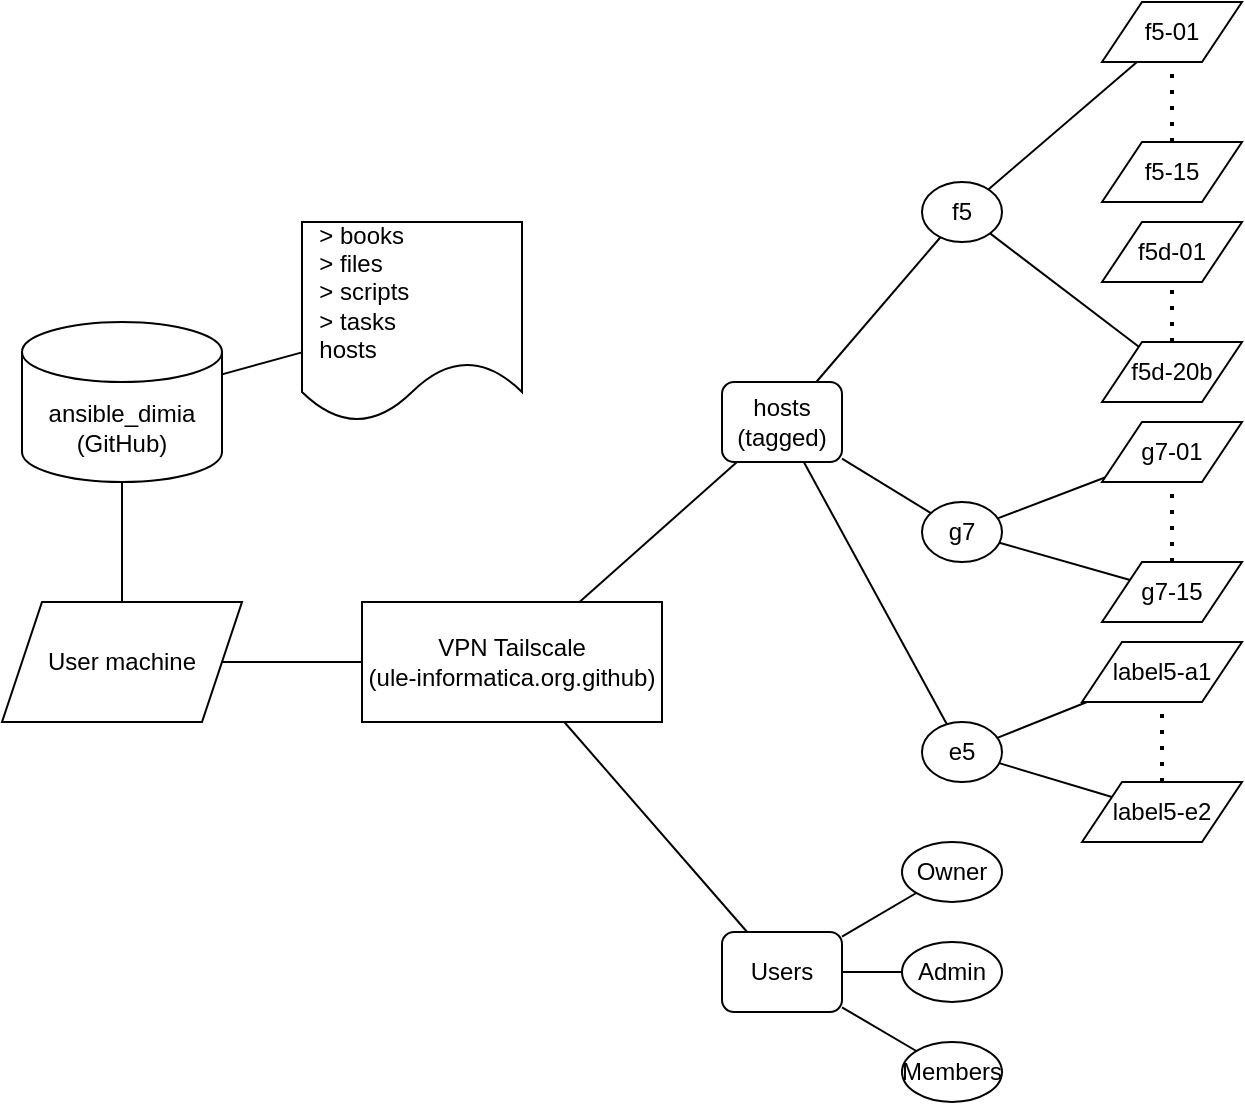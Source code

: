 <mxfile version="24.7.8">
  <diagram name="Página-1" id="mrtegxDcKuLyT-rHk_0z">
    <mxGraphModel dx="980" dy="644" grid="1" gridSize="10" guides="1" tooltips="1" connect="1" arrows="1" fold="1" page="1" pageScale="1" pageWidth="827" pageHeight="1169" math="0" shadow="0">
      <root>
        <mxCell id="0" />
        <mxCell id="1" parent="0" />
        <mxCell id="gzPxU7n1VM5Tg1i428SV-1" value="VPN Tailscale&lt;div&gt;(ule-informatica.org.github)&lt;/div&gt;" style="rounded=0;whiteSpace=wrap;html=1;" vertex="1" parent="1">
          <mxGeometry x="360" y="380" width="150" height="60" as="geometry" />
        </mxCell>
        <mxCell id="gzPxU7n1VM5Tg1i428SV-2" value="f5" style="ellipse;whiteSpace=wrap;html=1;" vertex="1" parent="1">
          <mxGeometry x="640" y="170" width="40" height="30" as="geometry" />
        </mxCell>
        <mxCell id="gzPxU7n1VM5Tg1i428SV-3" value="g7" style="ellipse;whiteSpace=wrap;html=1;" vertex="1" parent="1">
          <mxGeometry x="640" y="330" width="40" height="30" as="geometry" />
        </mxCell>
        <mxCell id="gzPxU7n1VM5Tg1i428SV-4" value="f5-01" style="shape=parallelogram;perimeter=parallelogramPerimeter;whiteSpace=wrap;html=1;fixedSize=1;" vertex="1" parent="1">
          <mxGeometry x="730" y="80" width="70" height="30" as="geometry" />
        </mxCell>
        <mxCell id="gzPxU7n1VM5Tg1i428SV-5" value="f5-15" style="shape=parallelogram;perimeter=parallelogramPerimeter;whiteSpace=wrap;html=1;fixedSize=1;" vertex="1" parent="1">
          <mxGeometry x="730" y="150" width="70" height="30" as="geometry" />
        </mxCell>
        <mxCell id="gzPxU7n1VM5Tg1i428SV-6" value="f5d-01" style="shape=parallelogram;perimeter=parallelogramPerimeter;whiteSpace=wrap;html=1;fixedSize=1;" vertex="1" parent="1">
          <mxGeometry x="730" y="190" width="70" height="30" as="geometry" />
        </mxCell>
        <mxCell id="gzPxU7n1VM5Tg1i428SV-7" value="f5d-20b" style="shape=parallelogram;perimeter=parallelogramPerimeter;whiteSpace=wrap;html=1;fixedSize=1;" vertex="1" parent="1">
          <mxGeometry x="730" y="250" width="70" height="30" as="geometry" />
        </mxCell>
        <mxCell id="gzPxU7n1VM5Tg1i428SV-8" value="g7-01" style="shape=parallelogram;perimeter=parallelogramPerimeter;whiteSpace=wrap;html=1;fixedSize=1;" vertex="1" parent="1">
          <mxGeometry x="730" y="290" width="70" height="30" as="geometry" />
        </mxCell>
        <mxCell id="gzPxU7n1VM5Tg1i428SV-9" value="g7-15" style="shape=parallelogram;perimeter=parallelogramPerimeter;whiteSpace=wrap;html=1;fixedSize=1;" vertex="1" parent="1">
          <mxGeometry x="730" y="360" width="70" height="30" as="geometry" />
        </mxCell>
        <mxCell id="gzPxU7n1VM5Tg1i428SV-10" value="e5" style="ellipse;whiteSpace=wrap;html=1;" vertex="1" parent="1">
          <mxGeometry x="640" y="440" width="40" height="30" as="geometry" />
        </mxCell>
        <mxCell id="gzPxU7n1VM5Tg1i428SV-11" value="label5-a1" style="shape=parallelogram;perimeter=parallelogramPerimeter;whiteSpace=wrap;html=1;fixedSize=1;" vertex="1" parent="1">
          <mxGeometry x="720" y="400" width="80" height="30" as="geometry" />
        </mxCell>
        <mxCell id="gzPxU7n1VM5Tg1i428SV-12" value="label5-e2" style="shape=parallelogram;perimeter=parallelogramPerimeter;whiteSpace=wrap;html=1;fixedSize=1;" vertex="1" parent="1">
          <mxGeometry x="720" y="470" width="80" height="30" as="geometry" />
        </mxCell>
        <mxCell id="gzPxU7n1VM5Tg1i428SV-14" value="" style="endArrow=none;dashed=1;html=1;dashPattern=1 3;strokeWidth=2;rounded=0;" edge="1" parent="1" source="gzPxU7n1VM5Tg1i428SV-5" target="gzPxU7n1VM5Tg1i428SV-4">
          <mxGeometry width="50" height="50" relative="1" as="geometry">
            <mxPoint x="760" y="140" as="sourcePoint" />
            <mxPoint x="360" y="310" as="targetPoint" />
          </mxGeometry>
        </mxCell>
        <mxCell id="gzPxU7n1VM5Tg1i428SV-15" value="" style="endArrow=none;dashed=1;html=1;dashPattern=1 3;strokeWidth=2;rounded=0;" edge="1" parent="1" source="gzPxU7n1VM5Tg1i428SV-7" target="gzPxU7n1VM5Tg1i428SV-6">
          <mxGeometry width="50" height="50" relative="1" as="geometry">
            <mxPoint x="775" y="160" as="sourcePoint" />
            <mxPoint x="775" y="120" as="targetPoint" />
          </mxGeometry>
        </mxCell>
        <mxCell id="gzPxU7n1VM5Tg1i428SV-16" value="" style="endArrow=none;dashed=1;html=1;dashPattern=1 3;strokeWidth=2;rounded=0;" edge="1" parent="1" source="gzPxU7n1VM5Tg1i428SV-9" target="gzPxU7n1VM5Tg1i428SV-8">
          <mxGeometry width="50" height="50" relative="1" as="geometry">
            <mxPoint x="775" y="260" as="sourcePoint" />
            <mxPoint x="775" y="230" as="targetPoint" />
          </mxGeometry>
        </mxCell>
        <mxCell id="gzPxU7n1VM5Tg1i428SV-17" value="" style="endArrow=none;dashed=1;html=1;dashPattern=1 3;strokeWidth=2;rounded=0;" edge="1" parent="1" source="gzPxU7n1VM5Tg1i428SV-12" target="gzPxU7n1VM5Tg1i428SV-11">
          <mxGeometry width="50" height="50" relative="1" as="geometry">
            <mxPoint x="775" y="370" as="sourcePoint" />
            <mxPoint x="775" y="330" as="targetPoint" />
          </mxGeometry>
        </mxCell>
        <mxCell id="gzPxU7n1VM5Tg1i428SV-18" value="" style="endArrow=none;html=1;rounded=0;" edge="1" parent="1" source="gzPxU7n1VM5Tg1i428SV-2" target="gzPxU7n1VM5Tg1i428SV-4">
          <mxGeometry width="50" height="50" relative="1" as="geometry">
            <mxPoint x="310" y="360" as="sourcePoint" />
            <mxPoint x="360" y="310" as="targetPoint" />
          </mxGeometry>
        </mxCell>
        <mxCell id="gzPxU7n1VM5Tg1i428SV-19" value="" style="endArrow=none;html=1;rounded=0;" edge="1" parent="1" source="gzPxU7n1VM5Tg1i428SV-2" target="gzPxU7n1VM5Tg1i428SV-7">
          <mxGeometry width="50" height="50" relative="1" as="geometry">
            <mxPoint x="683" y="184" as="sourcePoint" />
            <mxPoint x="758" y="120" as="targetPoint" />
          </mxGeometry>
        </mxCell>
        <mxCell id="gzPxU7n1VM5Tg1i428SV-20" value="" style="endArrow=none;html=1;rounded=0;" edge="1" parent="1" source="gzPxU7n1VM5Tg1i428SV-3" target="gzPxU7n1VM5Tg1i428SV-8">
          <mxGeometry width="50" height="50" relative="1" as="geometry">
            <mxPoint x="684" y="206" as="sourcePoint" />
            <mxPoint x="758" y="262" as="targetPoint" />
          </mxGeometry>
        </mxCell>
        <mxCell id="gzPxU7n1VM5Tg1i428SV-21" value="" style="endArrow=none;html=1;rounded=0;" edge="1" parent="1" source="gzPxU7n1VM5Tg1i428SV-3" target="gzPxU7n1VM5Tg1i428SV-9">
          <mxGeometry width="50" height="50" relative="1" as="geometry">
            <mxPoint x="688" y="348" as="sourcePoint" />
            <mxPoint x="741" y="328" as="targetPoint" />
          </mxGeometry>
        </mxCell>
        <mxCell id="gzPxU7n1VM5Tg1i428SV-22" value="" style="endArrow=none;html=1;rounded=0;" edge="1" parent="1" source="gzPxU7n1VM5Tg1i428SV-10" target="gzPxU7n1VM5Tg1i428SV-11">
          <mxGeometry width="50" height="50" relative="1" as="geometry">
            <mxPoint x="689" y="360" as="sourcePoint" />
            <mxPoint x="754" y="379" as="targetPoint" />
          </mxGeometry>
        </mxCell>
        <mxCell id="gzPxU7n1VM5Tg1i428SV-23" value="" style="endArrow=none;html=1;rounded=0;" edge="1" parent="1" source="gzPxU7n1VM5Tg1i428SV-10" target="gzPxU7n1VM5Tg1i428SV-12">
          <mxGeometry width="50" height="50" relative="1" as="geometry">
            <mxPoint x="688" y="458" as="sourcePoint" />
            <mxPoint x="733" y="440" as="targetPoint" />
          </mxGeometry>
        </mxCell>
        <mxCell id="gzPxU7n1VM5Tg1i428SV-24" value="ansible_dimia&lt;div&gt;(GitHub)&lt;/div&gt;" style="shape=cylinder3;whiteSpace=wrap;html=1;boundedLbl=1;backgroundOutline=1;size=15;" vertex="1" parent="1">
          <mxGeometry x="190" y="240" width="100" height="80" as="geometry" />
        </mxCell>
        <mxCell id="gzPxU7n1VM5Tg1i428SV-25" value="hosts&lt;div&gt;(tagged)&lt;/div&gt;" style="rounded=1;whiteSpace=wrap;html=1;" vertex="1" parent="1">
          <mxGeometry x="540" y="270" width="60" height="40" as="geometry" />
        </mxCell>
        <mxCell id="gzPxU7n1VM5Tg1i428SV-26" value="" style="endArrow=none;html=1;rounded=0;" edge="1" parent="1" source="gzPxU7n1VM5Tg1i428SV-25" target="gzPxU7n1VM5Tg1i428SV-1">
          <mxGeometry width="50" height="50" relative="1" as="geometry">
            <mxPoint x="310" y="360" as="sourcePoint" />
            <mxPoint x="360" y="310" as="targetPoint" />
          </mxGeometry>
        </mxCell>
        <mxCell id="gzPxU7n1VM5Tg1i428SV-27" value="" style="endArrow=none;html=1;rounded=0;" edge="1" parent="1" source="gzPxU7n1VM5Tg1i428SV-2" target="gzPxU7n1VM5Tg1i428SV-25">
          <mxGeometry width="50" height="50" relative="1" as="geometry">
            <mxPoint x="310" y="360" as="sourcePoint" />
            <mxPoint x="360" y="310" as="targetPoint" />
          </mxGeometry>
        </mxCell>
        <mxCell id="gzPxU7n1VM5Tg1i428SV-28" value="" style="endArrow=none;html=1;rounded=0;" edge="1" parent="1" source="gzPxU7n1VM5Tg1i428SV-3" target="gzPxU7n1VM5Tg1i428SV-25">
          <mxGeometry width="50" height="50" relative="1" as="geometry">
            <mxPoint x="659" y="208" as="sourcePoint" />
            <mxPoint x="597" y="280" as="targetPoint" />
          </mxGeometry>
        </mxCell>
        <mxCell id="gzPxU7n1VM5Tg1i428SV-29" value="" style="endArrow=none;html=1;rounded=0;" edge="1" parent="1" source="gzPxU7n1VM5Tg1i428SV-10" target="gzPxU7n1VM5Tg1i428SV-25">
          <mxGeometry width="50" height="50" relative="1" as="geometry">
            <mxPoint x="654" y="346" as="sourcePoint" />
            <mxPoint x="610" y="318" as="targetPoint" />
          </mxGeometry>
        </mxCell>
        <mxCell id="gzPxU7n1VM5Tg1i428SV-30" value="Users" style="rounded=1;whiteSpace=wrap;html=1;" vertex="1" parent="1">
          <mxGeometry x="540" y="545" width="60" height="40" as="geometry" />
        </mxCell>
        <mxCell id="gzPxU7n1VM5Tg1i428SV-31" value="" style="endArrow=none;html=1;rounded=0;" edge="1" parent="1" source="gzPxU7n1VM5Tg1i428SV-1" target="gzPxU7n1VM5Tg1i428SV-30">
          <mxGeometry width="50" height="50" relative="1" as="geometry">
            <mxPoint x="310" y="360" as="sourcePoint" />
            <mxPoint x="360" y="310" as="targetPoint" />
          </mxGeometry>
        </mxCell>
        <mxCell id="gzPxU7n1VM5Tg1i428SV-32" value="Admin" style="ellipse;whiteSpace=wrap;html=1;" vertex="1" parent="1">
          <mxGeometry x="630" y="550" width="50" height="30" as="geometry" />
        </mxCell>
        <mxCell id="gzPxU7n1VM5Tg1i428SV-33" value="Owner" style="ellipse;whiteSpace=wrap;html=1;" vertex="1" parent="1">
          <mxGeometry x="630" y="500" width="50" height="30" as="geometry" />
        </mxCell>
        <mxCell id="gzPxU7n1VM5Tg1i428SV-34" value="Members" style="ellipse;whiteSpace=wrap;html=1;" vertex="1" parent="1">
          <mxGeometry x="630" y="600" width="50" height="30" as="geometry" />
        </mxCell>
        <mxCell id="gzPxU7n1VM5Tg1i428SV-35" value="" style="endArrow=none;html=1;rounded=0;" edge="1" parent="1" source="gzPxU7n1VM5Tg1i428SV-30" target="gzPxU7n1VM5Tg1i428SV-33">
          <mxGeometry width="50" height="50" relative="1" as="geometry">
            <mxPoint x="310" y="360" as="sourcePoint" />
            <mxPoint x="360" y="310" as="targetPoint" />
          </mxGeometry>
        </mxCell>
        <mxCell id="gzPxU7n1VM5Tg1i428SV-36" value="" style="endArrow=none;html=1;rounded=0;" edge="1" parent="1" source="gzPxU7n1VM5Tg1i428SV-30" target="gzPxU7n1VM5Tg1i428SV-32">
          <mxGeometry width="50" height="50" relative="1" as="geometry">
            <mxPoint x="610" y="561" as="sourcePoint" />
            <mxPoint x="645" y="544" as="targetPoint" />
          </mxGeometry>
        </mxCell>
        <mxCell id="gzPxU7n1VM5Tg1i428SV-37" value="" style="endArrow=none;html=1;rounded=0;" edge="1" parent="1" source="gzPxU7n1VM5Tg1i428SV-30" target="gzPxU7n1VM5Tg1i428SV-34">
          <mxGeometry width="50" height="50" relative="1" as="geometry">
            <mxPoint x="610" y="575" as="sourcePoint" />
            <mxPoint x="640" y="575" as="targetPoint" />
          </mxGeometry>
        </mxCell>
        <mxCell id="gzPxU7n1VM5Tg1i428SV-38" value="User machine" style="shape=parallelogram;perimeter=parallelogramPerimeter;whiteSpace=wrap;html=1;fixedSize=1;" vertex="1" parent="1">
          <mxGeometry x="180" y="380" width="120" height="60" as="geometry" />
        </mxCell>
        <mxCell id="gzPxU7n1VM5Tg1i428SV-39" value="" style="endArrow=none;html=1;rounded=0;" edge="1" parent="1" source="gzPxU7n1VM5Tg1i428SV-38" target="gzPxU7n1VM5Tg1i428SV-1">
          <mxGeometry width="50" height="50" relative="1" as="geometry">
            <mxPoint x="300" y="420" as="sourcePoint" />
            <mxPoint x="350" y="370" as="targetPoint" />
          </mxGeometry>
        </mxCell>
        <mxCell id="gzPxU7n1VM5Tg1i428SV-40" value="" style="endArrow=none;html=1;rounded=0;" edge="1" parent="1" source="gzPxU7n1VM5Tg1i428SV-38" target="gzPxU7n1VM5Tg1i428SV-24">
          <mxGeometry width="50" height="50" relative="1" as="geometry">
            <mxPoint x="300" y="420" as="sourcePoint" />
            <mxPoint x="350" y="370" as="targetPoint" />
          </mxGeometry>
        </mxCell>
        <mxCell id="gzPxU7n1VM5Tg1i428SV-41" value="&amp;nbsp; &amp;gt; books&lt;div&gt;&amp;nbsp; &amp;gt; files&lt;/div&gt;&lt;div&gt;&amp;nbsp; &amp;gt; scripts&lt;/div&gt;&lt;div&gt;&amp;nbsp; &amp;gt; tasks&lt;/div&gt;&lt;div&gt;&amp;nbsp; hosts&lt;/div&gt;" style="shape=document;whiteSpace=wrap;html=1;boundedLbl=1;align=left;" vertex="1" parent="1">
          <mxGeometry x="330" y="190" width="110" height="100" as="geometry" />
        </mxCell>
        <mxCell id="gzPxU7n1VM5Tg1i428SV-46" value="" style="endArrow=none;html=1;rounded=0;" edge="1" parent="1" source="gzPxU7n1VM5Tg1i428SV-24" target="gzPxU7n1VM5Tg1i428SV-41">
          <mxGeometry width="50" height="50" relative="1" as="geometry">
            <mxPoint x="300" y="420" as="sourcePoint" />
            <mxPoint x="350" y="370" as="targetPoint" />
          </mxGeometry>
        </mxCell>
      </root>
    </mxGraphModel>
  </diagram>
</mxfile>
